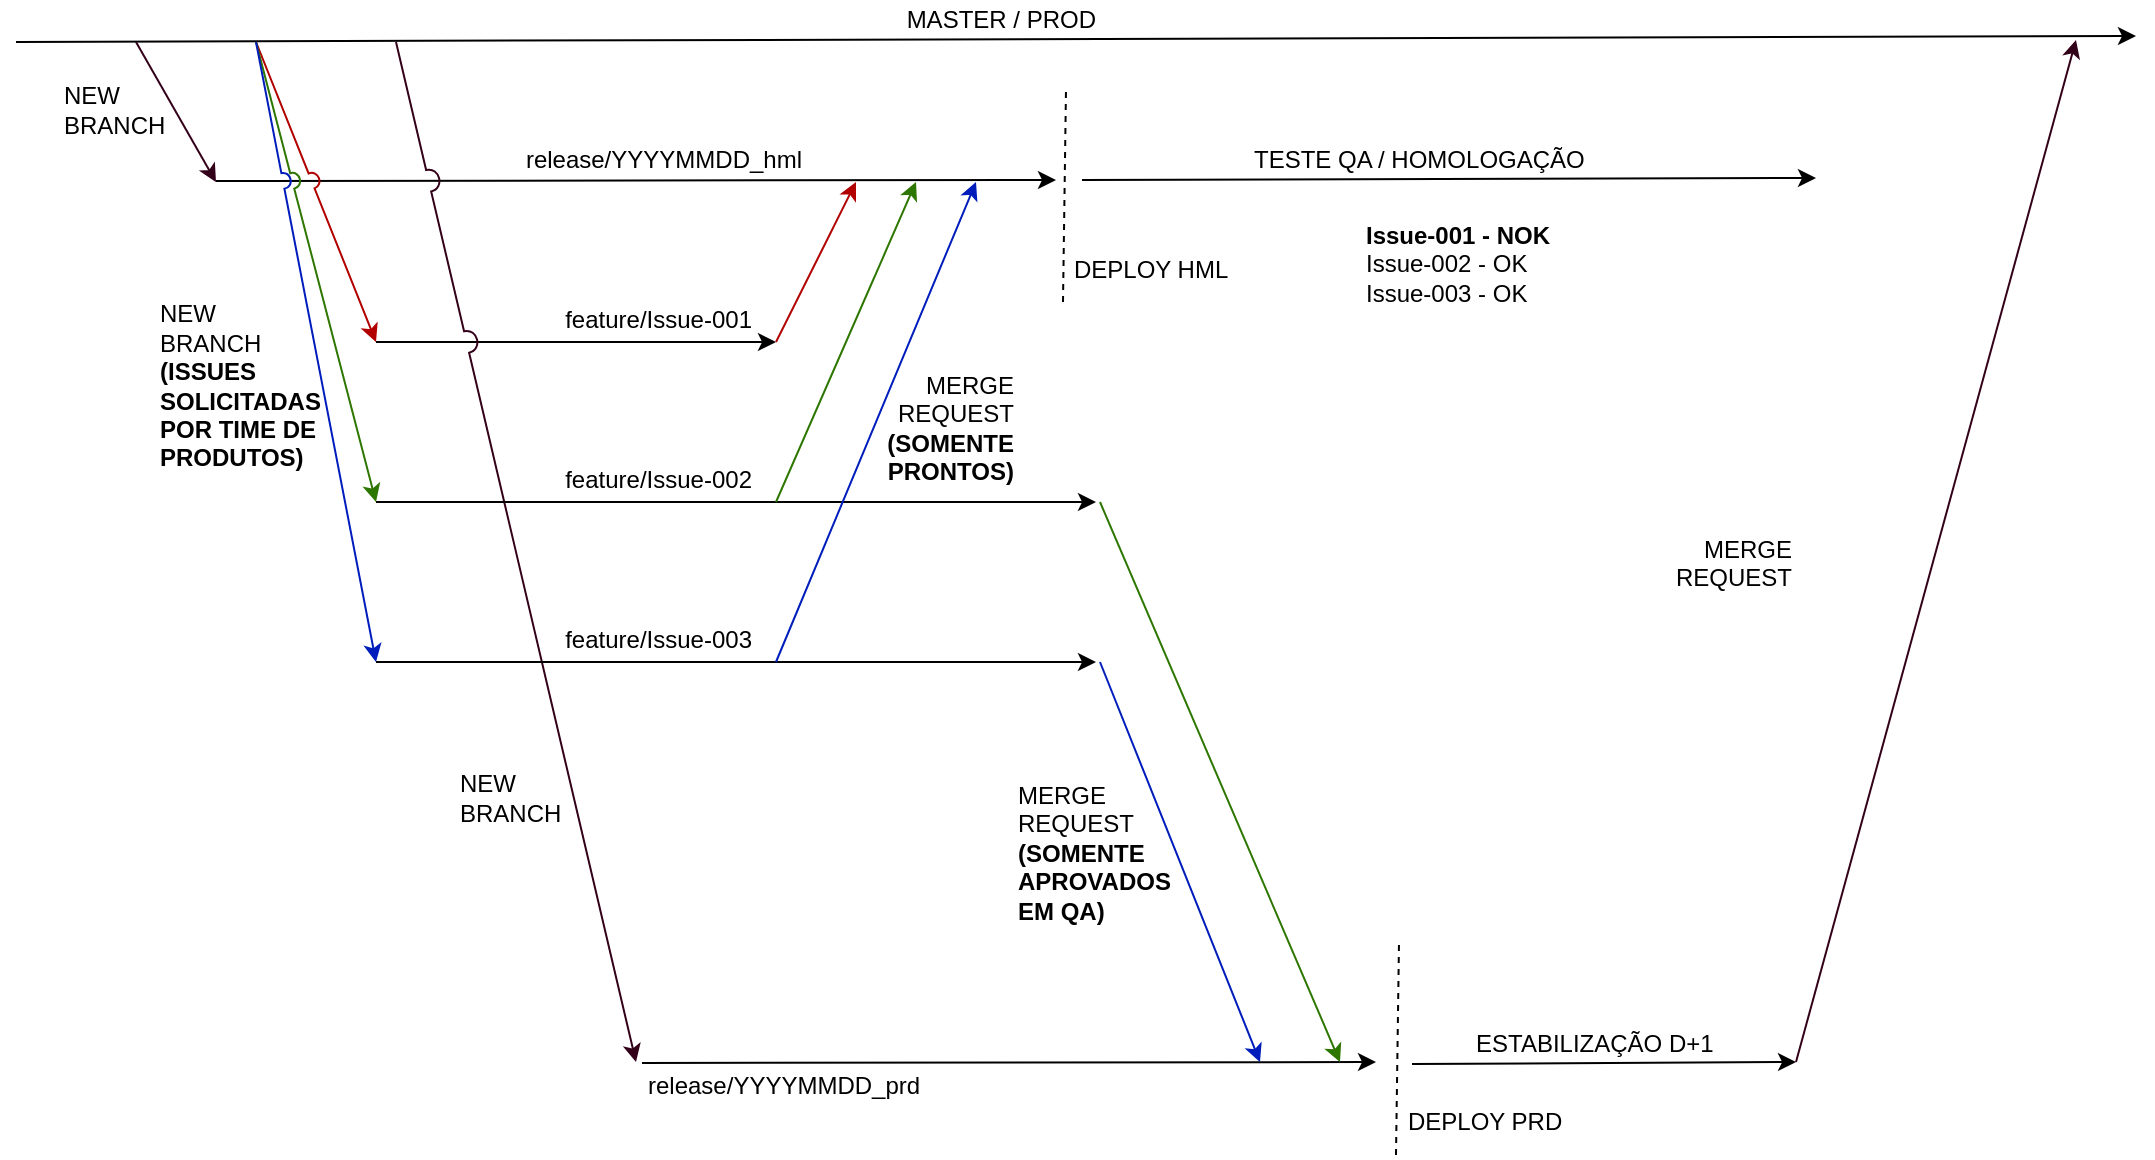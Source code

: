 <mxfile version="12.0.3" type="github" pages="2"><diagram id="5iVkoSy1Dvaidk0z1bQg" name="FLUXO A"><mxGraphModel dx="928" dy="578" grid="1" gridSize="10" guides="1" tooltips="1" connect="1" arrows="1" fold="1" page="1" pageScale="1" pageWidth="1169" pageHeight="827" math="0" shadow="0"><root><mxCell id="0"/><mxCell id="1" parent="0"/><mxCell id="8mjmV6c2ks8V2imVWyGz-1" value="" style="endArrow=classic;html=1;" parent="1" edge="1"><mxGeometry width="50" height="50" relative="1" as="geometry"><mxPoint x="20" y="50" as="sourcePoint"/><mxPoint x="1080" y="47" as="targetPoint"/></mxGeometry></mxCell><mxCell id="8mjmV6c2ks8V2imVWyGz-2" value="" style="endArrow=classic;html=1;" parent="1" edge="1"><mxGeometry width="50" height="50" relative="1" as="geometry"><mxPoint x="120" y="119.5" as="sourcePoint"/><mxPoint x="540" y="119" as="targetPoint"/></mxGeometry></mxCell><mxCell id="8mjmV6c2ks8V2imVWyGz-7" value="MASTER / PROD" style="text;html=1;strokeColor=none;fillColor=none;align=right;verticalAlign=middle;whiteSpace=wrap;rounded=0;" parent="1" vertex="1"><mxGeometry x="426" y="29" width="136" height="20" as="geometry"/></mxCell><mxCell id="8mjmV6c2ks8V2imVWyGz-14" value="" style="endArrow=classic;html=1;fillColor=#dae8fc;strokeColor=#000000;" parent="1" edge="1"><mxGeometry width="50" height="50" relative="1" as="geometry"><mxPoint x="200" y="200" as="sourcePoint"/><mxPoint x="400" y="200" as="targetPoint"/></mxGeometry></mxCell><mxCell id="8mjmV6c2ks8V2imVWyGz-15" value="" style="endArrow=classic;html=1;fillColor=#f5f5f5;strokeColor=#33001A;" parent="1" edge="1"><mxGeometry width="50" height="50" relative="1" as="geometry"><mxPoint x="80" y="50" as="sourcePoint"/><mxPoint x="120" y="120" as="targetPoint"/></mxGeometry></mxCell><mxCell id="8mjmV6c2ks8V2imVWyGz-19" value="" style="endArrow=classic;html=1;fillColor=#e51400;strokeColor=#B20000;" parent="1" edge="1"><mxGeometry width="50" height="50" relative="1" as="geometry"><mxPoint x="400" y="200" as="sourcePoint"/><mxPoint x="440" y="120" as="targetPoint"/></mxGeometry></mxCell><mxCell id="8mjmV6c2ks8V2imVWyGz-20" value="ESTABILIZAÇÃO D+1" style="text;html=1;strokeColor=none;fillColor=none;align=left;verticalAlign=middle;whiteSpace=wrap;rounded=0;" parent="1" vertex="1"><mxGeometry x="748" y="541" width="138" height="20" as="geometry"/></mxCell><mxCell id="8mjmV6c2ks8V2imVWyGz-21" value="release/YYYYMMDD_hml" style="text;html=1;strokeColor=none;fillColor=none;align=right;verticalAlign=middle;whiteSpace=wrap;rounded=0;" parent="1" vertex="1"><mxGeometry x="255" y="99" width="160" height="20" as="geometry"/></mxCell><mxCell id="8mjmV6c2ks8V2imVWyGz-23" value="feature/Issue-001" style="text;html=1;strokeColor=none;fillColor=none;align=right;verticalAlign=middle;whiteSpace=wrap;rounded=0;" parent="1" vertex="1"><mxGeometry x="280" y="180" width="110" height="18" as="geometry"/></mxCell><mxCell id="8mjmV6c2ks8V2imVWyGz-24" value="MERGE&lt;br&gt;REQUEST&lt;br&gt;&lt;b&gt;(SOMENTE PRONTOS)&lt;/b&gt;" style="text;html=1;strokeColor=none;fillColor=none;align=right;verticalAlign=top;whiteSpace=wrap;rounded=0;" parent="1" vertex="1"><mxGeometry x="440" y="208" width="81" height="70" as="geometry"/></mxCell><mxCell id="jiGzjIjnZJaChffuKxr2-3" value="" style="endArrow=classic;html=1;fillColor=#f5f5f5;strokeColor=#33001A;jumpStyle=arc;jumpSize=11;" parent="1" edge="1"><mxGeometry width="50" height="50" relative="1" as="geometry"><mxPoint x="210" y="50" as="sourcePoint"/><mxPoint x="330" y="560" as="targetPoint"/></mxGeometry></mxCell><mxCell id="jiGzjIjnZJaChffuKxr2-4" value="" style="endArrow=classic;html=1;fillColor=#e51400;strokeColor=#B20000;jumpStyle=arc;jumpSize=8;" parent="1" edge="1"><mxGeometry width="50" height="50" relative="1" as="geometry"><mxPoint x="140" y="50" as="sourcePoint"/><mxPoint x="200" y="200" as="targetPoint"/></mxGeometry></mxCell><mxCell id="jiGzjIjnZJaChffuKxr2-5" value="" style="endArrow=classic;html=1;fillColor=#ffe6cc;strokeColor=#000000;" parent="1" edge="1"><mxGeometry width="50" height="50" relative="1" as="geometry"><mxPoint x="200" y="280" as="sourcePoint"/><mxPoint x="560" y="280" as="targetPoint"/></mxGeometry></mxCell><mxCell id="jiGzjIjnZJaChffuKxr2-6" value="" style="endArrow=classic;html=1;fillColor=#d5e8d4;strokeColor=#000000;" parent="1" edge="1"><mxGeometry width="50" height="50" relative="1" as="geometry"><mxPoint x="200" y="360" as="sourcePoint"/><mxPoint x="560" y="360" as="targetPoint"/></mxGeometry></mxCell><mxCell id="jiGzjIjnZJaChffuKxr2-8" value="" style="endArrow=classic;html=1;fillColor=#60a917;strokeColor=#2D7600;jumpStyle=arc;jumpSize=8;" parent="1" edge="1"><mxGeometry width="50" height="50" relative="1" as="geometry"><mxPoint x="140" y="50" as="sourcePoint"/><mxPoint x="200" y="280" as="targetPoint"/></mxGeometry></mxCell><mxCell id="jiGzjIjnZJaChffuKxr2-9" value="" style="endArrow=classic;html=1;fillColor=#0050ef;strokeColor=#001DBC;jumpStyle=arc;jumpSize=8;" parent="1" edge="1"><mxGeometry width="50" height="50" relative="1" as="geometry"><mxPoint x="140" y="50" as="sourcePoint"/><mxPoint x="200" y="360" as="targetPoint"/></mxGeometry></mxCell><mxCell id="jiGzjIjnZJaChffuKxr2-10" value="feature/Issue-002" style="text;html=1;strokeColor=none;fillColor=none;align=right;verticalAlign=middle;whiteSpace=wrap;rounded=0;" parent="1" vertex="1"><mxGeometry x="280" y="260" width="110" height="18" as="geometry"/></mxCell><mxCell id="jiGzjIjnZJaChffuKxr2-11" value="feature/Issue-003" style="text;html=1;strokeColor=none;fillColor=none;align=right;verticalAlign=middle;whiteSpace=wrap;rounded=0;" parent="1" vertex="1"><mxGeometry x="280" y="340" width="110" height="18" as="geometry"/></mxCell><mxCell id="jiGzjIjnZJaChffuKxr2-12" value="" style="endArrow=classic;html=1;fillColor=#60a917;strokeColor=#2D7600;" parent="1" edge="1"><mxGeometry width="50" height="50" relative="1" as="geometry"><mxPoint x="400" y="280" as="sourcePoint"/><mxPoint x="470" y="120" as="targetPoint"/></mxGeometry></mxCell><mxCell id="jiGzjIjnZJaChffuKxr2-13" value="" style="endArrow=classic;html=1;fillColor=#0050ef;strokeColor=#001DBC;" parent="1" edge="1"><mxGeometry width="50" height="50" relative="1" as="geometry"><mxPoint x="400" y="360" as="sourcePoint"/><mxPoint x="500" y="120" as="targetPoint"/></mxGeometry></mxCell><mxCell id="jiGzjIjnZJaChffuKxr2-15" value="release/YYYYMMDD_prd" style="text;html=1;strokeColor=none;fillColor=none;align=left;verticalAlign=middle;whiteSpace=wrap;rounded=0;" parent="1" vertex="1"><mxGeometry x="334" y="562" width="160" height="20" as="geometry"/></mxCell><mxCell id="jiGzjIjnZJaChffuKxr2-16" value="" style="endArrow=classic;html=1;" parent="1" edge="1"><mxGeometry width="50" height="50" relative="1" as="geometry"><mxPoint x="333" y="560.5" as="sourcePoint"/><mxPoint x="700" y="560" as="targetPoint"/></mxGeometry></mxCell><mxCell id="jiGzjIjnZJaChffuKxr2-17" value="NEW &lt;br&gt;BRANCH" style="text;html=1;strokeColor=none;fillColor=none;align=left;verticalAlign=middle;whiteSpace=wrap;rounded=0;" parent="1" vertex="1"><mxGeometry x="42" y="62" width="68" height="44" as="geometry"/></mxCell><mxCell id="jiGzjIjnZJaChffuKxr2-18" value="DEPLOY HML" style="text;html=1;strokeColor=none;fillColor=none;align=left;verticalAlign=middle;whiteSpace=wrap;rounded=0;" parent="1" vertex="1"><mxGeometry x="547" y="147" width="89" height="33" as="geometry"/></mxCell><mxCell id="jiGzjIjnZJaChffuKxr2-21" value="" style="endArrow=none;dashed=1;html=1;strokeColor=#000000;" parent="1" edge="1"><mxGeometry width="50" height="50" relative="1" as="geometry"><mxPoint x="543.5" y="180" as="sourcePoint"/><mxPoint x="545" y="73.5" as="targetPoint"/></mxGeometry></mxCell><mxCell id="jiGzjIjnZJaChffuKxr2-22" value="NEW &lt;br&gt;BRANCH" style="text;html=1;strokeColor=none;fillColor=none;align=left;verticalAlign=middle;whiteSpace=wrap;rounded=0;" parent="1" vertex="1"><mxGeometry x="240" y="406" width="68" height="44" as="geometry"/></mxCell><mxCell id="jiGzjIjnZJaChffuKxr2-23" value="" style="endArrow=classic;html=1;fillColor=#0050ef;strokeColor=#001DBC;" parent="1" edge="1"><mxGeometry width="50" height="50" relative="1" as="geometry"><mxPoint x="562" y="360" as="sourcePoint"/><mxPoint x="642" y="560" as="targetPoint"/></mxGeometry></mxCell><mxCell id="jiGzjIjnZJaChffuKxr2-24" value="" style="endArrow=classic;html=1;fillColor=#60a917;strokeColor=#2D7600;" parent="1" edge="1"><mxGeometry width="50" height="50" relative="1" as="geometry"><mxPoint x="562" y="280" as="sourcePoint"/><mxPoint x="682" y="560" as="targetPoint"/></mxGeometry></mxCell><mxCell id="jiGzjIjnZJaChffuKxr2-25" value="MERGE&lt;br&gt;REQUEST&lt;br&gt;&lt;b&gt;(SOMENTE APROVADOS EM QA)&lt;/b&gt;" style="text;html=1;strokeColor=none;fillColor=none;align=left;verticalAlign=top;whiteSpace=wrap;rounded=0;" parent="1" vertex="1"><mxGeometry x="519" y="413" width="95" height="70" as="geometry"/></mxCell><mxCell id="jiGzjIjnZJaChffuKxr2-30" value="DEPLOY PRD" style="text;html=1;strokeColor=none;fillColor=none;align=left;verticalAlign=middle;whiteSpace=wrap;rounded=0;" parent="1" vertex="1"><mxGeometry x="713.5" y="573.5" width="89" height="33" as="geometry"/></mxCell><mxCell id="jiGzjIjnZJaChffuKxr2-31" value="" style="endArrow=none;dashed=1;html=1;strokeColor=#000000;" parent="1" edge="1"><mxGeometry width="50" height="50" relative="1" as="geometry"><mxPoint x="710.0" y="606.5" as="sourcePoint"/><mxPoint x="711.5" y="500" as="targetPoint"/></mxGeometry></mxCell><mxCell id="jiGzjIjnZJaChffuKxr2-32" value="" style="endArrow=classic;html=1;" parent="1" edge="1"><mxGeometry width="50" height="50" relative="1" as="geometry"><mxPoint x="718" y="561" as="sourcePoint"/><mxPoint x="910" y="560" as="targetPoint"/></mxGeometry></mxCell><mxCell id="jiGzjIjnZJaChffuKxr2-33" value="" style="endArrow=classic;html=1;fillColor=#f5f5f5;strokeColor=#33001A;jumpStyle=arc;jumpSize=11;" parent="1" edge="1"><mxGeometry width="50" height="50" relative="1" as="geometry"><mxPoint x="910" y="560" as="sourcePoint"/><mxPoint x="1050" y="49" as="targetPoint"/></mxGeometry></mxCell><mxCell id="jiGzjIjnZJaChffuKxr2-34" value="MERGE&lt;br&gt;REQUEST" style="text;html=1;strokeColor=none;fillColor=none;align=right;verticalAlign=top;whiteSpace=wrap;rounded=0;" parent="1" vertex="1"><mxGeometry x="830" y="290" width="80" height="45" as="geometry"/></mxCell><mxCell id="jiGzjIjnZJaChffuKxr2-35" value="NEW &lt;br&gt;BRANCH&lt;br&gt;&lt;b&gt;(ISSUES SOLICITADAS POR TIME DE PRODUTOS)&lt;/b&gt;" style="text;html=1;strokeColor=none;fillColor=none;align=left;verticalAlign=middle;whiteSpace=wrap;rounded=0;" parent="1" vertex="1"><mxGeometry x="90" y="165" width="85" height="113" as="geometry"/></mxCell><mxCell id="jiGzjIjnZJaChffuKxr2-36" value="" style="endArrow=classic;html=1;" parent="1" edge="1"><mxGeometry width="50" height="50" relative="1" as="geometry"><mxPoint x="553.0" y="119.0" as="sourcePoint"/><mxPoint x="920" y="118" as="targetPoint"/></mxGeometry></mxCell><mxCell id="jiGzjIjnZJaChffuKxr2-37" value="TESTE QA / HOMOLOGAÇÃO" style="text;html=1;strokeColor=none;fillColor=none;align=left;verticalAlign=middle;whiteSpace=wrap;rounded=0;" parent="1" vertex="1"><mxGeometry x="637" y="99" width="193" height="20" as="geometry"/></mxCell><mxCell id="tVXpS5EwI0QzzDT3Nk-B-8" value="&lt;b&gt;Issue-001 - NOK&lt;/b&gt;&lt;br&gt;Issue-002 - OK&lt;br&gt;Issue-003 - OK" style="text;html=1;strokeColor=none;fillColor=none;align=left;verticalAlign=middle;whiteSpace=wrap;rounded=0;" vertex="1" parent="1"><mxGeometry x="692.5" y="132" width="110" height="57" as="geometry"/></mxCell></root></mxGraphModel></diagram><diagram name="FLUXO B" id="HNm_tYXPzqLnGP0O9vxe"><mxGraphModel dx="1168" dy="578" grid="1" gridSize="10" guides="1" tooltips="1" connect="1" arrows="1" fold="1" page="1" pageScale="1" pageWidth="827" pageHeight="583" math="0" shadow="0"><root><mxCell id="44avlpnYcpee5WmLNc3z-0"/><mxCell id="44avlpnYcpee5WmLNc3z-1" parent="44avlpnYcpee5WmLNc3z-0"/><mxCell id="44avlpnYcpee5WmLNc3z-2" value="" style="endArrow=classic;html=1;" parent="44avlpnYcpee5WmLNc3z-1" edge="1"><mxGeometry width="50" height="50" relative="1" as="geometry"><mxPoint x="20" y="50" as="sourcePoint"/><mxPoint x="800" y="50" as="targetPoint"/></mxGeometry></mxCell><mxCell id="44avlpnYcpee5WmLNc3z-3" value="" style="endArrow=classic;html=1;" parent="44avlpnYcpee5WmLNc3z-1" edge="1"><mxGeometry width="50" height="50" relative="1" as="geometry"><mxPoint x="20" y="202" as="sourcePoint"/><mxPoint x="800" y="202" as="targetPoint"/></mxGeometry></mxCell><mxCell id="44avlpnYcpee5WmLNc3z-4" value="" style="endArrow=classic;html=1;" parent="44avlpnYcpee5WmLNc3z-1" edge="1"><mxGeometry width="50" height="50" relative="1" as="geometry"><mxPoint x="20" y="480" as="sourcePoint"/><mxPoint x="800" y="480" as="targetPoint"/></mxGeometry></mxCell><mxCell id="44avlpnYcpee5WmLNc3z-5" value="PROD" style="text;html=1;strokeColor=none;fillColor=none;align=right;verticalAlign=middle;whiteSpace=wrap;rounded=0;" parent="44avlpnYcpee5WmLNc3z-1" vertex="1"><mxGeometry x="730" y="180" width="70" height="20" as="geometry"/></mxCell><mxCell id="44avlpnYcpee5WmLNc3z-6" value="HML (SMOKE)" style="text;html=1;strokeColor=none;fillColor=none;align=center;verticalAlign=middle;whiteSpace=wrap;rounded=0;" parent="44avlpnYcpee5WmLNc3z-1" vertex="1"><mxGeometry x="390" y="460" width="100" height="20" as="geometry"/></mxCell><mxCell id="44avlpnYcpee5WmLNc3z-7" value="MASTER / PROD" style="text;html=1;strokeColor=none;fillColor=none;align=right;verticalAlign=middle;whiteSpace=wrap;rounded=0;" parent="44avlpnYcpee5WmLNc3z-1" vertex="1"><mxGeometry x="654" y="30" width="136" height="20" as="geometry"/></mxCell><mxCell id="44avlpnYcpee5WmLNc3z-8" value="ACD - PLD / LEAD&lt;br&gt;CKP - GESTAO DE CARTEIRA&lt;br&gt;CKX - HIERARQUIA/ASSESSOR / COE / FOR&lt;br&gt;FEATURES" style="text;html=1;strokeColor=none;fillColor=none;align=left;verticalAlign=top;whiteSpace=wrap;rounded=0;" parent="44avlpnYcpee5WmLNc3z-1" vertex="1"><mxGeometry x="20" y="481" width="290" height="70" as="geometry"/></mxCell><mxCell id="44avlpnYcpee5WmLNc3z-9" value="RELEASE/PREPROD" style="text;html=1;strokeColor=none;fillColor=none;align=right;verticalAlign=middle;whiteSpace=wrap;rounded=0;" parent="44avlpnYcpee5WmLNc3z-1" vertex="1"><mxGeometry x="330" y="346" width="152" height="30" as="geometry"/></mxCell><mxCell id="44avlpnYcpee5WmLNc3z-10" value="" style="endArrow=classic;html=1;" parent="44avlpnYcpee5WmLNc3z-1" edge="1"><mxGeometry width="50" height="50" relative="1" as="geometry"><mxPoint x="140" y="342" as="sourcePoint"/><mxPoint x="480" y="342" as="targetPoint"/></mxGeometry></mxCell><mxCell id="44avlpnYcpee5WmLNc3z-11" value="" style="endArrow=classic;html=1;fillColor=#dae8fc;strokeColor=#6c8ebf;" parent="44avlpnYcpee5WmLNc3z-1" edge="1"><mxGeometry width="50" height="50" relative="1" as="geometry"><mxPoint x="65" y="50" as="sourcePoint"/><mxPoint x="140" y="340" as="targetPoint"/></mxGeometry></mxCell><mxCell id="44avlpnYcpee5WmLNc3z-12" value="" style="endArrow=classic;html=1;fillColor=#ffe6cc;strokeColor=#d79b00;" parent="44avlpnYcpee5WmLNc3z-1" edge="1"><mxGeometry width="50" height="50" relative="1" as="geometry"><mxPoint x="130" y="480" as="sourcePoint"/><mxPoint x="180" y="340" as="targetPoint"/></mxGeometry></mxCell><mxCell id="44avlpnYcpee5WmLNc3z-13" value="" style="endArrow=classic;html=1;fillColor=#d5e8d4;strokeColor=#82b366;" parent="44avlpnYcpee5WmLNc3z-1" edge="1"><mxGeometry width="50" height="50" relative="1" as="geometry"><mxPoint x="470" y="341" as="sourcePoint"/><mxPoint x="520" y="201" as="targetPoint"/></mxGeometry></mxCell><mxCell id="44avlpnYcpee5WmLNc3z-14" value="" style="endArrow=classic;html=1;fillColor=#f8cecc;strokeColor=#b85450;" parent="44avlpnYcpee5WmLNc3z-1" edge="1"><mxGeometry width="50" height="50" relative="1" as="geometry"><mxPoint x="640" y="200" as="sourcePoint"/><mxPoint x="690" y="50" as="targetPoint"/></mxGeometry></mxCell><mxCell id="44avlpnYcpee5WmLNc3z-15" value="ESTABILIZAÇÃO" style="text;html=1;strokeColor=none;fillColor=none;align=left;verticalAlign=middle;whiteSpace=wrap;rounded=0;" parent="44avlpnYcpee5WmLNc3z-1" vertex="1"><mxGeometry x="530" y="180" width="100" height="20" as="geometry"/></mxCell><mxCell id="44avlpnYcpee5WmLNc3z-16" value="NEW BRANCH" style="text;html=1;strokeColor=none;fillColor=none;align=left;verticalAlign=middle;whiteSpace=wrap;rounded=0;" parent="44avlpnYcpee5WmLNc3z-1" vertex="1"><mxGeometry x="90" y="90" width="70" height="40" as="geometry"/></mxCell><mxCell id="44avlpnYcpee5WmLNc3z-17" value="- CHERRY PICK&lt;br&gt;- RECODE&lt;br&gt;- MERGE" style="text;html=1;strokeColor=none;fillColor=none;align=left;verticalAlign=middle;whiteSpace=wrap;rounded=0;" parent="44avlpnYcpee5WmLNc3z-1" vertex="1"><mxGeometry x="60" y="376" width="100" height="54" as="geometry"/></mxCell><mxCell id="44avlpnYcpee5WmLNc3z-18" value="TESTES&lt;br&gt;FAST-TRACK" style="text;html=1;strokeColor=none;fillColor=none;align=center;verticalAlign=middle;whiteSpace=wrap;rounded=0;" parent="44avlpnYcpee5WmLNc3z-1" vertex="1"><mxGeometry x="180" y="310" width="110" height="30" as="geometry"/></mxCell><mxCell id="44avlpnYcpee5WmLNc3z-19" value="MERGE&lt;br&gt;REQUEST" style="text;html=1;strokeColor=none;fillColor=none;align=right;verticalAlign=middle;whiteSpace=wrap;rounded=0;" parent="44avlpnYcpee5WmLNc3z-1" vertex="1"><mxGeometry x="590" y="90" width="70" height="30" as="geometry"/></mxCell><mxCell id="44avlpnYcpee5WmLNc3z-20" value="PUBLICAÇÃO / DEPLOY" style="text;html=1;strokeColor=none;fillColor=none;align=left;verticalAlign=middle;whiteSpace=wrap;rounded=0;" parent="44avlpnYcpee5WmLNc3z-1" vertex="1"><mxGeometry x="420" y="249" width="100" height="44" as="geometry"/></mxCell></root></mxGraphModel></diagram></mxfile>